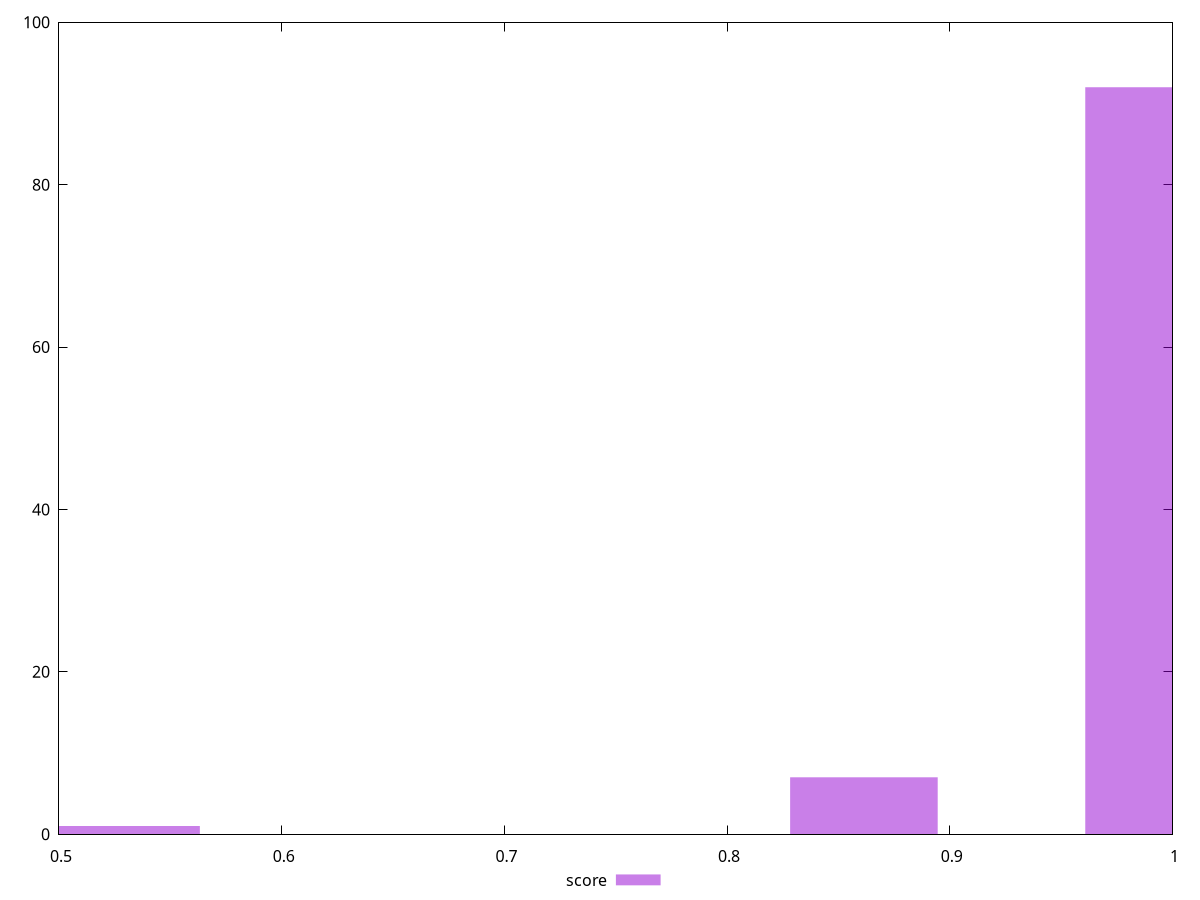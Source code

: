 reset

$score <<EOF
0.5301145766118025 1
0.9939648311471296 92
0.8614361869941791 7
EOF

set key outside below
set boxwidth 0.06626432207647531
set xrange [0.5:1]
set yrange [0:100]
set trange [0:100]
set style fill transparent solid 0.5 noborder
set terminal svg size 640, 490 enhanced background rgb 'white'
set output "report_00019_2021-02-10T18-14-37.922Z//uses-http2/samples/pages+cached+noadtech+nomedia/score/histogram.svg"

plot $score title "score" with boxes

reset
